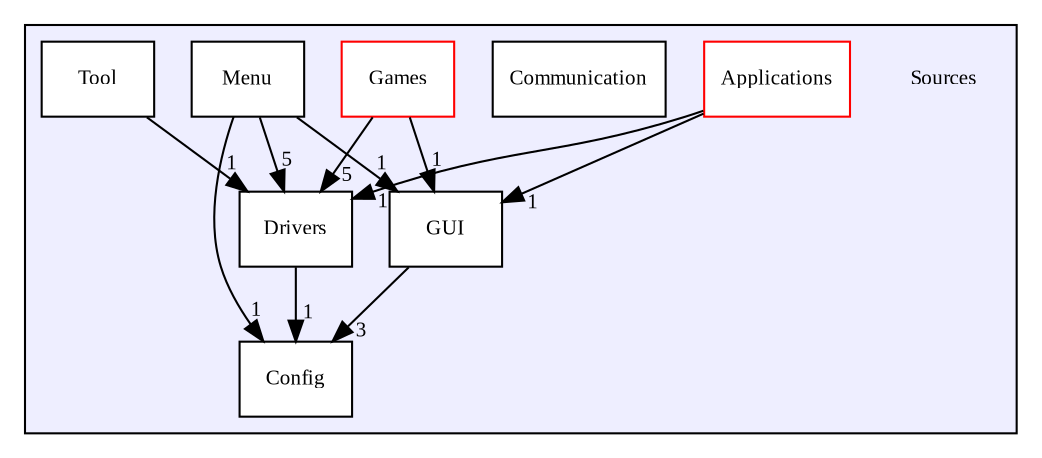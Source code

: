 digraph "Sources" {
  compound=true
  node [ fontsize="10", fontname="TimesNewRoman"];
  edge [ labelfontsize="10", labelfontname="TimesNewRoman"];
  subgraph clusterdir_937900b87e0c7a5fa01190c395fb83f7 {
    graph [ bgcolor="#eeeeff", pencolor="black", label="" URL="dir_937900b87e0c7a5fa01190c395fb83f7.html"];
    dir_937900b87e0c7a5fa01190c395fb83f7 [shape=plaintext label="Sources"];
    dir_3352201c8297b49070269adae53d2a56 [shape=box label="Applications" color="red" fillcolor="white" style="filled" URL="dir_3352201c8297b49070269adae53d2a56.html"];
    dir_36fba15494ad53a40ae1a51619fb289c [shape=box label="Communication" color="black" fillcolor="white" style="filled" URL="dir_36fba15494ad53a40ae1a51619fb289c.html"];
    dir_95159fc6f8f337200fe1cf14cb13c2a7 [shape=box label="Config" color="black" fillcolor="white" style="filled" URL="dir_95159fc6f8f337200fe1cf14cb13c2a7.html"];
    dir_abb47d9036a42ab5431b8adc2735c9e9 [shape=box label="Drivers" color="black" fillcolor="white" style="filled" URL="dir_abb47d9036a42ab5431b8adc2735c9e9.html"];
    dir_7a8ccb56a9e8ce43d4dc66eeef1b5636 [shape=box label="Games" color="red" fillcolor="white" style="filled" URL="dir_7a8ccb56a9e8ce43d4dc66eeef1b5636.html"];
    dir_2e65faa0945d6e1f05f940285ea6dae8 [shape=box label="GUI" color="black" fillcolor="white" style="filled" URL="dir_2e65faa0945d6e1f05f940285ea6dae8.html"];
    dir_df38b64806a1b34e0c5fa6dc544da132 [shape=box label="Menu" color="black" fillcolor="white" style="filled" URL="dir_df38b64806a1b34e0c5fa6dc544da132.html"];
    dir_1cc0d7433a75094a3f1837acdc26fc70 [shape=box label="Tool" color="black" fillcolor="white" style="filled" URL="dir_1cc0d7433a75094a3f1837acdc26fc70.html"];
  }
  dir_2e65faa0945d6e1f05f940285ea6dae8->dir_95159fc6f8f337200fe1cf14cb13c2a7 [headlabel="3", labeldistance=1.5 headhref="dir_000003_000004.html"];
  dir_abb47d9036a42ab5431b8adc2735c9e9->dir_95159fc6f8f337200fe1cf14cb13c2a7 [headlabel="1", labeldistance=1.5 headhref="dir_000001_000004.html"];
  dir_df38b64806a1b34e0c5fa6dc544da132->dir_2e65faa0945d6e1f05f940285ea6dae8 [headlabel="1", labeldistance=1.5 headhref="dir_000002_000003.html"];
  dir_df38b64806a1b34e0c5fa6dc544da132->dir_abb47d9036a42ab5431b8adc2735c9e9 [headlabel="5", labeldistance=1.5 headhref="dir_000002_000001.html"];
  dir_df38b64806a1b34e0c5fa6dc544da132->dir_95159fc6f8f337200fe1cf14cb13c2a7 [headlabel="1", labeldistance=1.5 headhref="dir_000002_000004.html"];
  dir_7a8ccb56a9e8ce43d4dc66eeef1b5636->dir_2e65faa0945d6e1f05f940285ea6dae8 [headlabel="1", labeldistance=1.5 headhref="dir_000008_000003.html"];
  dir_7a8ccb56a9e8ce43d4dc66eeef1b5636->dir_abb47d9036a42ab5431b8adc2735c9e9 [headlabel="5", labeldistance=1.5 headhref="dir_000008_000001.html"];
  dir_3352201c8297b49070269adae53d2a56->dir_2e65faa0945d6e1f05f940285ea6dae8 [headlabel="1", labeldistance=1.5 headhref="dir_000006_000003.html"];
  dir_3352201c8297b49070269adae53d2a56->dir_abb47d9036a42ab5431b8adc2735c9e9 [headlabel="1", labeldistance=1.5 headhref="dir_000006_000001.html"];
  dir_1cc0d7433a75094a3f1837acdc26fc70->dir_abb47d9036a42ab5431b8adc2735c9e9 [headlabel="1", labeldistance=1.5 headhref="dir_000011_000001.html"];
}

